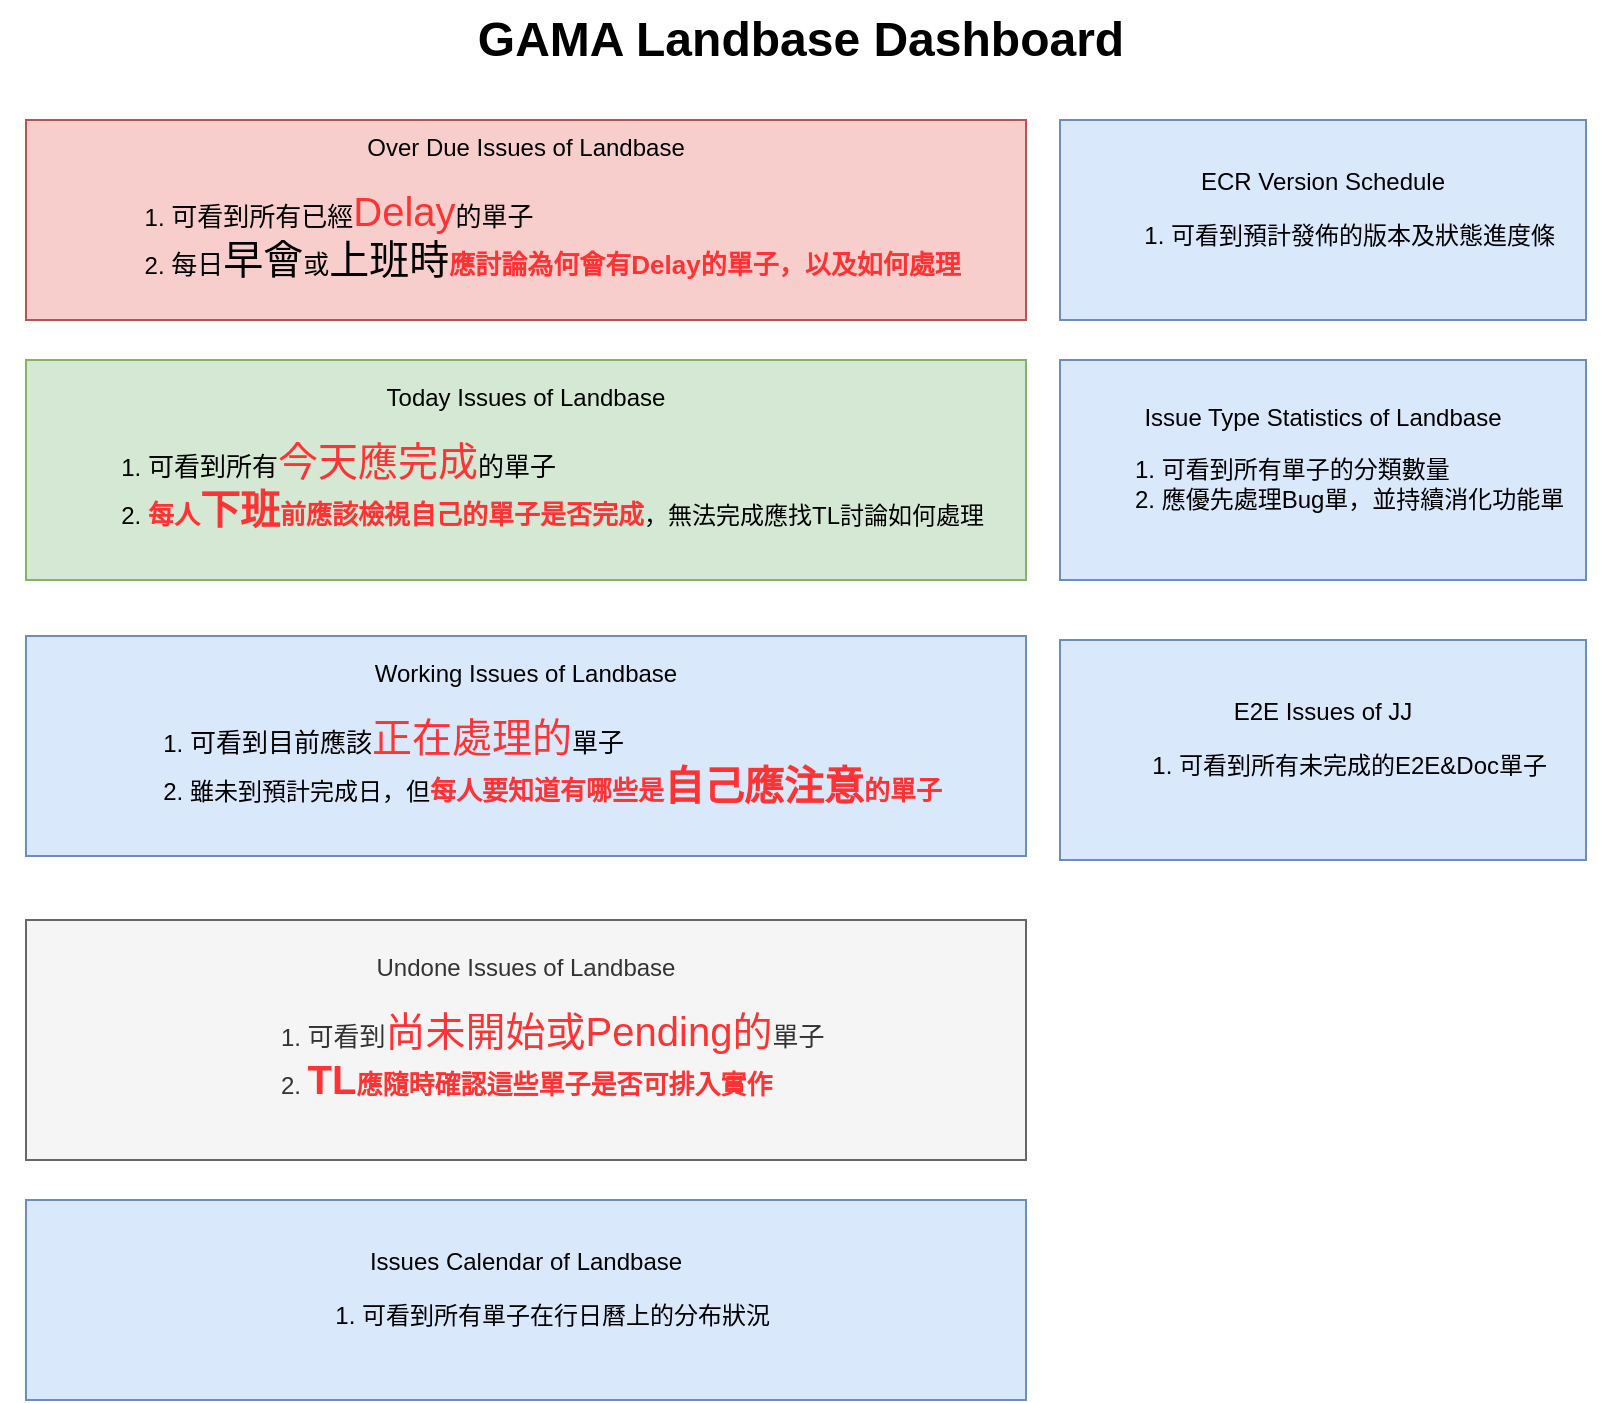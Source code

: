 <mxfile version="10.8.8" type="github"><diagram id="M95wfp1Q9Uw5M2g8LMAI" name="第1頁"><mxGraphModel dx="1398" dy="747" grid="1" gridSize="10" guides="1" tooltips="1" connect="1" arrows="1" fold="1" page="1" pageScale="1" pageWidth="827" pageHeight="800" math="0" shadow="0"><root><mxCell id="0"/><mxCell id="1" parent="0"/><mxCell id="uwWNamnaWRUTzGGO2uTA-1" value="Over Due Issues of Landbase&lt;br&gt;&lt;ol&gt;&lt;li style=&quot;text-align: left&quot;&gt;&lt;span style=&quot;font-size: 13px&quot;&gt;可看到所有已經&lt;/span&gt;&lt;font style=&quot;font-size: 20px&quot; color=&quot;#ff3333&quot;&gt;Delay&lt;/font&gt;&lt;span style=&quot;font-size: 13px&quot;&gt;的單子&lt;/span&gt;&lt;/li&gt;&lt;li style=&quot;text-align: left&quot;&gt;&lt;span style=&quot;font-size: 13px&quot;&gt;每日&lt;/span&gt;&lt;font style=&quot;font-size: 20px&quot;&gt;早會&lt;/font&gt;&lt;span style=&quot;font-size: 13px&quot;&gt;或&lt;/span&gt;&lt;font style=&quot;font-size: 20px&quot;&gt;上班時&lt;/font&gt;&lt;font color=&quot;#ff3333&quot; style=&quot;font-size: 13px&quot;&gt;&lt;b&gt;應討論為何會有Delay的單子，以及如何處理&lt;/b&gt;&lt;/font&gt;&lt;/li&gt;&lt;/ol&gt;" style="rounded=0;whiteSpace=wrap;html=1;fillColor=#f8cecc;strokeColor=#b85450;" vertex="1" parent="1"><mxGeometry x="23" y="70" width="500" height="100" as="geometry"/></mxCell><mxCell id="uwWNamnaWRUTzGGO2uTA-2" value="ECR Version Schedule&lt;br&gt;&lt;div style=&quot;text-align: left&quot;&gt;&lt;ol&gt;&lt;li&gt;可看到預計發佈的版本及狀態進度條&lt;/li&gt;&lt;/ol&gt;&lt;/div&gt;" style="rounded=0;whiteSpace=wrap;html=1;fillColor=#dae8fc;strokeColor=#6c8ebf;" vertex="1" parent="1"><mxGeometry x="540" y="70" width="263" height="100" as="geometry"/></mxCell><mxCell id="uwWNamnaWRUTzGGO2uTA-3" value="Today Issues of Landbase&lt;br&gt;&lt;ol&gt;&lt;li style=&quot;text-align: left&quot;&gt;&lt;span style=&quot;font-size: 13px&quot;&gt;可看到所有&lt;/span&gt;&lt;font style=&quot;font-size: 20px&quot; color=&quot;#ff3333&quot;&gt;今天應完成&lt;/font&gt;&lt;span style=&quot;font-size: 13px&quot;&gt;的單子&lt;/span&gt;&lt;/li&gt;&lt;li style=&quot;text-align: left&quot;&gt;&lt;font color=&quot;#ff3333&quot;&gt;&lt;b&gt;&lt;span style=&quot;font-size: 13px&quot;&gt;每人&lt;/span&gt;&lt;font style=&quot;font-size: 20px&quot;&gt;下班&lt;/font&gt;&lt;span style=&quot;font-size: 13px&quot;&gt;前應該檢視自己的單子是否完成&lt;/span&gt;&lt;/b&gt;&lt;/font&gt;，無法完成應找TL討論如何處理&lt;/li&gt;&lt;/ol&gt;" style="rounded=0;whiteSpace=wrap;html=1;fillColor=#d5e8d4;strokeColor=#82b366;" vertex="1" parent="1"><mxGeometry x="23" y="190" width="500" height="110" as="geometry"/></mxCell><mxCell id="uwWNamnaWRUTzGGO2uTA-4" value="Issue Type Statistics of Landbase&lt;br&gt;&lt;div style=&quot;text-align: left&quot;&gt;&lt;ol&gt;&lt;li&gt;可看到所有單子的分類數量&lt;/li&gt;&lt;li&gt;應優先處理Bug單，並持續消化功能單&lt;/li&gt;&lt;/ol&gt;&lt;/div&gt;" style="rounded=0;whiteSpace=wrap;html=1;fillColor=#dae8fc;strokeColor=#6c8ebf;" vertex="1" parent="1"><mxGeometry x="540" y="190" width="263" height="110" as="geometry"/></mxCell><mxCell id="uwWNamnaWRUTzGGO2uTA-5" value="E2E Issues of JJ&lt;br&gt;&lt;ol&gt;&lt;li style=&quot;text-align: left&quot;&gt;可看到所有未完成的E2E&amp;amp;Doc單子&lt;/li&gt;&lt;/ol&gt;" style="rounded=0;whiteSpace=wrap;html=1;fillColor=#dae8fc;strokeColor=#6c8ebf;" vertex="1" parent="1"><mxGeometry x="540" y="330" width="263" height="110" as="geometry"/></mxCell><mxCell id="uwWNamnaWRUTzGGO2uTA-6" value="Working Issues of Landbase&lt;br&gt;&lt;ol&gt;&lt;li style=&quot;text-align: left&quot;&gt;&lt;span style=&quot;font-size: 13px&quot;&gt;可看到目前應該&lt;/span&gt;&lt;font style=&quot;font-size: 20px&quot; color=&quot;#ff3333&quot;&gt;正在處理的&lt;/font&gt;&lt;span style=&quot;font-size: 13px&quot;&gt;單子&lt;/span&gt;&lt;/li&gt;&lt;li style=&quot;text-align: left&quot;&gt;雖未到預計完成日，但&lt;b&gt;&lt;font color=&quot;#ff3333&quot;&gt;&lt;span style=&quot;font-size: 13px&quot;&gt;每人要知道有哪些是&lt;/span&gt;&lt;font style=&quot;font-size: 20px&quot;&gt;自己應注意&lt;/font&gt;&lt;span style=&quot;font-size: 13px&quot;&gt;的單子&lt;/span&gt;&lt;/font&gt;&lt;/b&gt;&lt;/li&gt;&lt;/ol&gt;" style="rounded=0;whiteSpace=wrap;html=1;fillColor=#dae8fc;strokeColor=#6c8ebf;" vertex="1" parent="1"><mxGeometry x="23" y="328" width="500" height="110" as="geometry"/></mxCell><mxCell id="uwWNamnaWRUTzGGO2uTA-7" value="Undone Issues of Landbase&lt;br&gt;&lt;ol&gt;&lt;li style=&quot;text-align: left&quot;&gt;&lt;span style=&quot;font-size: 13px&quot;&gt;可看到&lt;/span&gt;&lt;font style=&quot;font-size: 20px&quot; color=&quot;#ff3333&quot;&gt;尚未開始或Pending的&lt;/font&gt;&lt;span style=&quot;font-size: 13px&quot;&gt;單子&lt;/span&gt;&lt;/li&gt;&lt;li style=&quot;text-align: left&quot;&gt;&lt;b&gt;&lt;font color=&quot;#ff3333&quot;&gt;&lt;font style=&quot;font-size: 20px&quot;&gt;TL&lt;/font&gt;&lt;span style=&quot;font-size: 13px&quot;&gt;應隨時確認這些單子是否可排入實作&lt;/span&gt;&lt;/font&gt;&lt;/b&gt;&lt;/li&gt;&lt;/ol&gt;" style="rounded=0;whiteSpace=wrap;html=1;fillColor=#f5f5f5;strokeColor=#666666;fontColor=#333333;" vertex="1" parent="1"><mxGeometry x="23" y="470" width="500" height="120" as="geometry"/></mxCell><mxCell id="uwWNamnaWRUTzGGO2uTA-8" value="Issues Calendar of Landbase&lt;br&gt;&lt;ol&gt;&lt;li style=&quot;text-align: left&quot;&gt;可看到所有單子在行日曆上的分布狀況&lt;/li&gt;&lt;/ol&gt;" style="rounded=0;whiteSpace=wrap;html=1;fillColor=#dae8fc;strokeColor=#6c8ebf;" vertex="1" parent="1"><mxGeometry x="23" y="610" width="500" height="100" as="geometry"/></mxCell><mxCell id="uwWNamnaWRUTzGGO2uTA-9" value="GAMA Landbase Dashboard" style="text;strokeColor=none;fillColor=none;html=1;fontSize=24;fontStyle=1;verticalAlign=middle;align=center;" vertex="1" parent="1"><mxGeometry x="10" y="10" width="800" height="40" as="geometry"/></mxCell></root></mxGraphModel></diagram></mxfile>